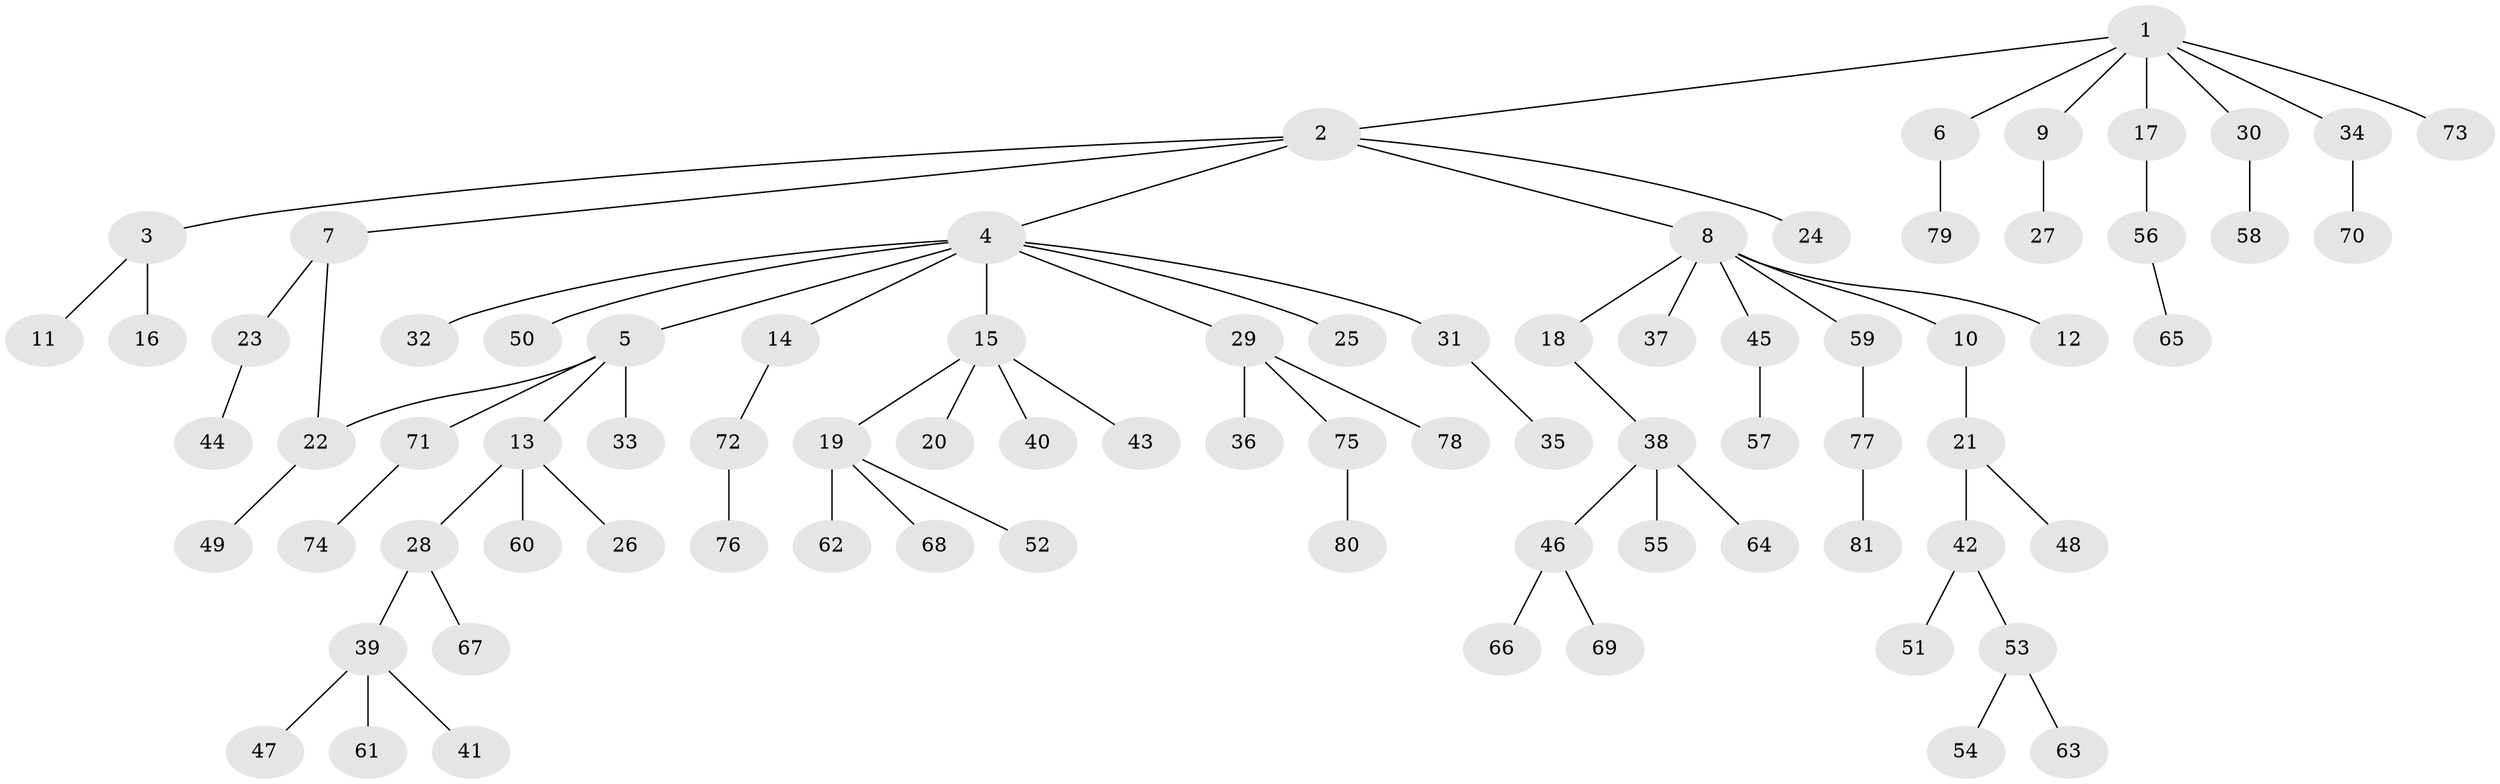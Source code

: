 // Generated by graph-tools (version 1.1) at 2025/34/03/09/25 02:34:24]
// undirected, 81 vertices, 81 edges
graph export_dot {
graph [start="1"]
  node [color=gray90,style=filled];
  1;
  2;
  3;
  4;
  5;
  6;
  7;
  8;
  9;
  10;
  11;
  12;
  13;
  14;
  15;
  16;
  17;
  18;
  19;
  20;
  21;
  22;
  23;
  24;
  25;
  26;
  27;
  28;
  29;
  30;
  31;
  32;
  33;
  34;
  35;
  36;
  37;
  38;
  39;
  40;
  41;
  42;
  43;
  44;
  45;
  46;
  47;
  48;
  49;
  50;
  51;
  52;
  53;
  54;
  55;
  56;
  57;
  58;
  59;
  60;
  61;
  62;
  63;
  64;
  65;
  66;
  67;
  68;
  69;
  70;
  71;
  72;
  73;
  74;
  75;
  76;
  77;
  78;
  79;
  80;
  81;
  1 -- 2;
  1 -- 6;
  1 -- 9;
  1 -- 17;
  1 -- 30;
  1 -- 34;
  1 -- 73;
  2 -- 3;
  2 -- 4;
  2 -- 7;
  2 -- 8;
  2 -- 24;
  3 -- 11;
  3 -- 16;
  4 -- 5;
  4 -- 14;
  4 -- 15;
  4 -- 25;
  4 -- 29;
  4 -- 31;
  4 -- 32;
  4 -- 50;
  5 -- 13;
  5 -- 33;
  5 -- 71;
  5 -- 22;
  6 -- 79;
  7 -- 22;
  7 -- 23;
  8 -- 10;
  8 -- 12;
  8 -- 18;
  8 -- 37;
  8 -- 45;
  8 -- 59;
  9 -- 27;
  10 -- 21;
  13 -- 26;
  13 -- 28;
  13 -- 60;
  14 -- 72;
  15 -- 19;
  15 -- 20;
  15 -- 40;
  15 -- 43;
  17 -- 56;
  18 -- 38;
  19 -- 52;
  19 -- 62;
  19 -- 68;
  21 -- 42;
  21 -- 48;
  22 -- 49;
  23 -- 44;
  28 -- 39;
  28 -- 67;
  29 -- 36;
  29 -- 75;
  29 -- 78;
  30 -- 58;
  31 -- 35;
  34 -- 70;
  38 -- 46;
  38 -- 55;
  38 -- 64;
  39 -- 41;
  39 -- 47;
  39 -- 61;
  42 -- 51;
  42 -- 53;
  45 -- 57;
  46 -- 66;
  46 -- 69;
  53 -- 54;
  53 -- 63;
  56 -- 65;
  59 -- 77;
  71 -- 74;
  72 -- 76;
  75 -- 80;
  77 -- 81;
}
